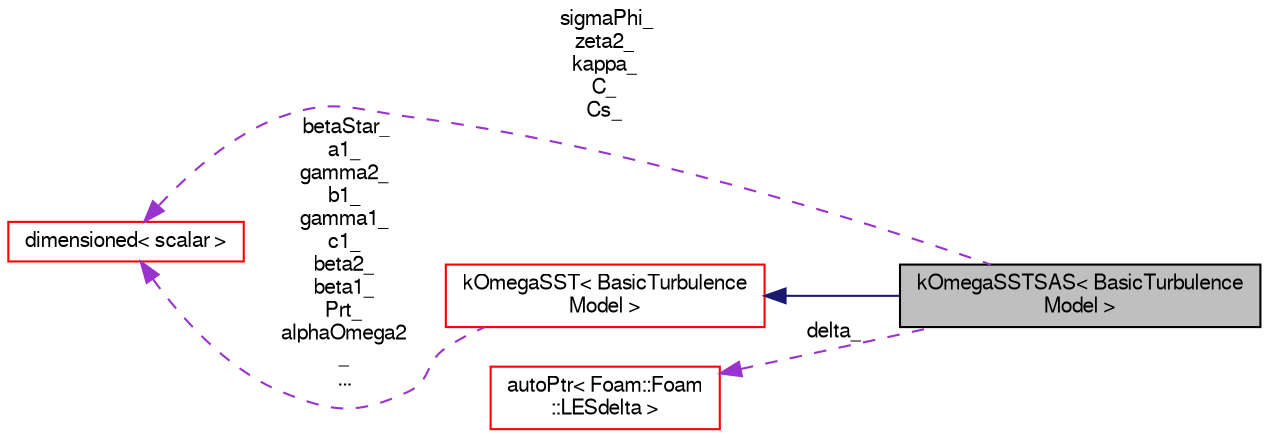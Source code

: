 digraph "kOmegaSSTSAS&lt; BasicTurbulenceModel &gt;"
{
  bgcolor="transparent";
  edge [fontname="FreeSans",fontsize="10",labelfontname="FreeSans",labelfontsize="10"];
  node [fontname="FreeSans",fontsize="10",shape=record];
  rankdir="LR";
  Node1 [label="kOmegaSSTSAS\< BasicTurbulence\lModel \>",height=0.2,width=0.4,color="black", fillcolor="grey75", style="filled" fontcolor="black"];
  Node2 -> Node1 [dir="back",color="midnightblue",fontsize="10",style="solid",fontname="FreeSans"];
  Node2 [label="kOmegaSST\< BasicTurbulence\lModel \>",height=0.2,width=0.4,color="red",URL="$a01207.html",tooltip="Implementation of the k-omega-SST turbulence model for incompressible and compressible flows..."];
  Node3 -> Node2 [dir="back",color="darkorchid3",fontsize="10",style="dashed",label=" betaStar_\na1_\ngamma2_\nb1_\ngamma1_\nc1_\nbeta2_\nbeta1_\nPrt_\nalphaOmega2\l_\n..." ,fontname="FreeSans"];
  Node3 [label="dimensioned\< scalar \>",height=0.2,width=0.4,color="red",URL="$a00510.html"];
  Node4 -> Node1 [dir="back",color="darkorchid3",fontsize="10",style="dashed",label=" delta_" ,fontname="FreeSans"];
  Node4 [label="autoPtr\< Foam::Foam\l::LESdelta \>",height=0.2,width=0.4,color="red",URL="$a00077.html"];
  Node3 -> Node1 [dir="back",color="darkorchid3",fontsize="10",style="dashed",label=" sigmaPhi_\nzeta2_\nkappa_\nC_\nCs_" ,fontname="FreeSans"];
}
